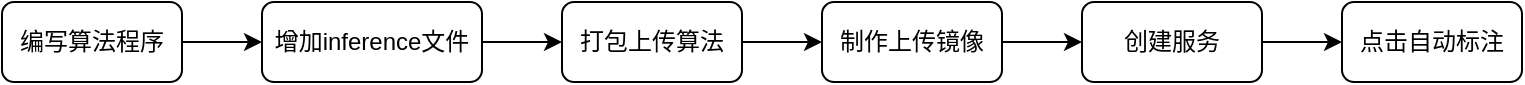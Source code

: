 <mxfile version="15.4.0" type="device"><diagram id="jBNKw2L1OJFlIjsDe37_" name="第 1 页"><mxGraphModel dx="1106" dy="753" grid="1" gridSize="10" guides="1" tooltips="1" connect="1" arrows="1" fold="1" page="1" pageScale="1" pageWidth="827" pageHeight="1169" math="0" shadow="0"><root><mxCell id="0"/><mxCell id="1" parent="0"/><mxCell id="JFIAGaU0Ybp7WVndqBsk-2" style="edgeStyle=orthogonalEdgeStyle;rounded=0;orthogonalLoop=1;jettySize=auto;html=1;entryX=0;entryY=0.5;entryDx=0;entryDy=0;" edge="1" parent="1" source="JFIAGaU0Ybp7WVndqBsk-1" target="JFIAGaU0Ybp7WVndqBsk-3"><mxGeometry relative="1" as="geometry"><mxPoint x="160" y="50" as="targetPoint"/></mxGeometry></mxCell><mxCell id="JFIAGaU0Ybp7WVndqBsk-1" value="编写算法程序" style="rounded=1;whiteSpace=wrap;html=1;" vertex="1" parent="1"><mxGeometry x="20" y="30" width="90" height="40" as="geometry"/></mxCell><mxCell id="JFIAGaU0Ybp7WVndqBsk-5" style="edgeStyle=orthogonalEdgeStyle;rounded=0;orthogonalLoop=1;jettySize=auto;html=1;entryX=0;entryY=0.5;entryDx=0;entryDy=0;" edge="1" parent="1" source="JFIAGaU0Ybp7WVndqBsk-3" target="JFIAGaU0Ybp7WVndqBsk-4"><mxGeometry relative="1" as="geometry"/></mxCell><mxCell id="JFIAGaU0Ybp7WVndqBsk-3" value="增加inference文件" style="rounded=1;whiteSpace=wrap;html=1;" vertex="1" parent="1"><mxGeometry x="150" y="30" width="110" height="40" as="geometry"/></mxCell><mxCell id="JFIAGaU0Ybp7WVndqBsk-7" style="edgeStyle=orthogonalEdgeStyle;rounded=0;orthogonalLoop=1;jettySize=auto;html=1;" edge="1" parent="1" source="JFIAGaU0Ybp7WVndqBsk-4" target="JFIAGaU0Ybp7WVndqBsk-6"><mxGeometry relative="1" as="geometry"/></mxCell><mxCell id="JFIAGaU0Ybp7WVndqBsk-4" value="打包上传算法" style="rounded=1;whiteSpace=wrap;html=1;" vertex="1" parent="1"><mxGeometry x="300" y="30" width="90" height="40" as="geometry"/></mxCell><mxCell id="JFIAGaU0Ybp7WVndqBsk-9" style="edgeStyle=orthogonalEdgeStyle;rounded=0;orthogonalLoop=1;jettySize=auto;html=1;entryX=0;entryY=0.5;entryDx=0;entryDy=0;" edge="1" parent="1" source="JFIAGaU0Ybp7WVndqBsk-6" target="JFIAGaU0Ybp7WVndqBsk-8"><mxGeometry relative="1" as="geometry"/></mxCell><mxCell id="JFIAGaU0Ybp7WVndqBsk-6" value="制作上传镜像" style="rounded=1;whiteSpace=wrap;html=1;" vertex="1" parent="1"><mxGeometry x="430" y="30" width="90" height="40" as="geometry"/></mxCell><mxCell id="JFIAGaU0Ybp7WVndqBsk-11" style="edgeStyle=orthogonalEdgeStyle;rounded=0;orthogonalLoop=1;jettySize=auto;html=1;entryX=0;entryY=0.5;entryDx=0;entryDy=0;" edge="1" parent="1" source="JFIAGaU0Ybp7WVndqBsk-8" target="JFIAGaU0Ybp7WVndqBsk-10"><mxGeometry relative="1" as="geometry"/></mxCell><mxCell id="JFIAGaU0Ybp7WVndqBsk-8" value="创建服务" style="rounded=1;whiteSpace=wrap;html=1;" vertex="1" parent="1"><mxGeometry x="560" y="30" width="90" height="40" as="geometry"/></mxCell><mxCell id="JFIAGaU0Ybp7WVndqBsk-10" value="点击自动标注" style="rounded=1;whiteSpace=wrap;html=1;" vertex="1" parent="1"><mxGeometry x="690" y="30" width="90" height="40" as="geometry"/></mxCell></root></mxGraphModel></diagram></mxfile>